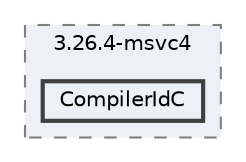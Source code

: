 digraph "E:/Code/Skola/Su/CProg/CProg-Project/out/build/Mingw64-Debug/CMakeFiles/3.26.4-msvc4/CompilerIdC"
{
 // LATEX_PDF_SIZE
  bgcolor="transparent";
  edge [fontname=Helvetica,fontsize=10,labelfontname=Helvetica,labelfontsize=10];
  node [fontname=Helvetica,fontsize=10,shape=box,height=0.2,width=0.4];
  compound=true
  subgraph clusterdir_a8243e36ef3c18b932eb4331a97cbda7 {
    graph [ bgcolor="#edf0f7", pencolor="grey50", label="3.26.4-msvc4", fontname=Helvetica,fontsize=10 style="filled,dashed", URL="dir_a8243e36ef3c18b932eb4331a97cbda7.html",tooltip=""]
  dir_855fabb8076c1eb5727f5c5016f9c775 [label="CompilerIdC", fillcolor="#edf0f7", color="grey25", style="filled,bold", URL="dir_855fabb8076c1eb5727f5c5016f9c775.html",tooltip=""];
  }
}
